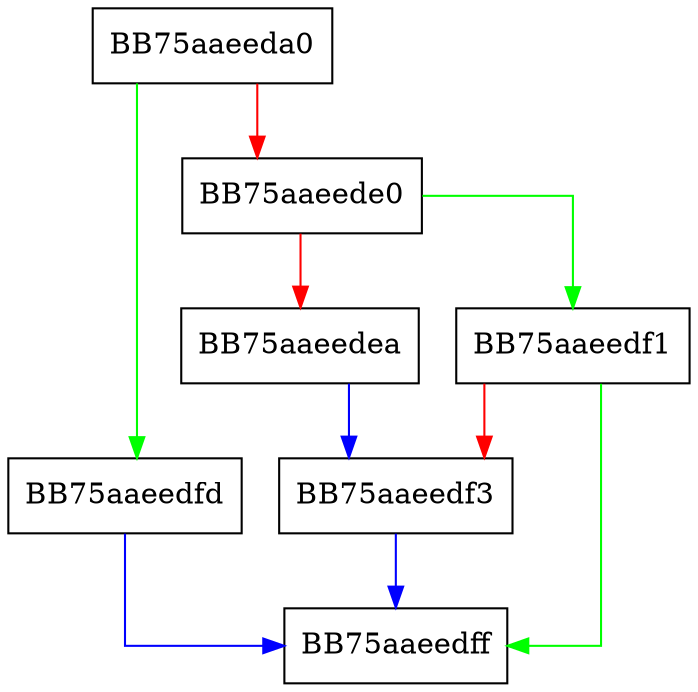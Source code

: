 digraph GetDiskGeometry {
  node [shape="box"];
  graph [splines=ortho];
  BB75aaeeda0 -> BB75aaeedfd [color="green"];
  BB75aaeeda0 -> BB75aaeede0 [color="red"];
  BB75aaeede0 -> BB75aaeedf1 [color="green"];
  BB75aaeede0 -> BB75aaeedea [color="red"];
  BB75aaeedea -> BB75aaeedf3 [color="blue"];
  BB75aaeedf1 -> BB75aaeedff [color="green"];
  BB75aaeedf1 -> BB75aaeedf3 [color="red"];
  BB75aaeedf3 -> BB75aaeedff [color="blue"];
  BB75aaeedfd -> BB75aaeedff [color="blue"];
}